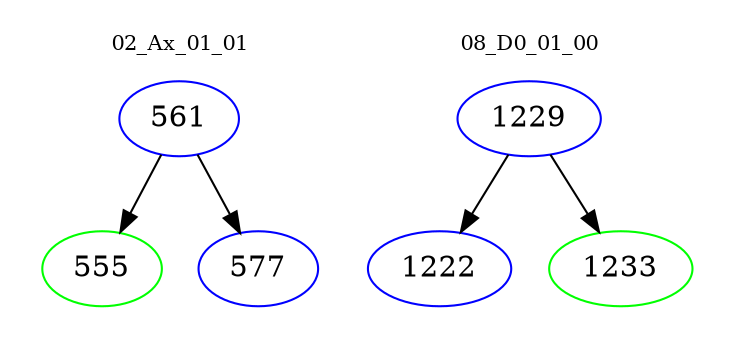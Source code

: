 digraph{
subgraph cluster_0 {
color = white
label = "02_Ax_01_01";
fontsize=10;
T0_561 [label="561", color="blue"]
T0_561 -> T0_555 [color="black"]
T0_555 [label="555", color="green"]
T0_561 -> T0_577 [color="black"]
T0_577 [label="577", color="blue"]
}
subgraph cluster_1 {
color = white
label = "08_D0_01_00";
fontsize=10;
T1_1229 [label="1229", color="blue"]
T1_1229 -> T1_1222 [color="black"]
T1_1222 [label="1222", color="blue"]
T1_1229 -> T1_1233 [color="black"]
T1_1233 [label="1233", color="green"]
}
}
